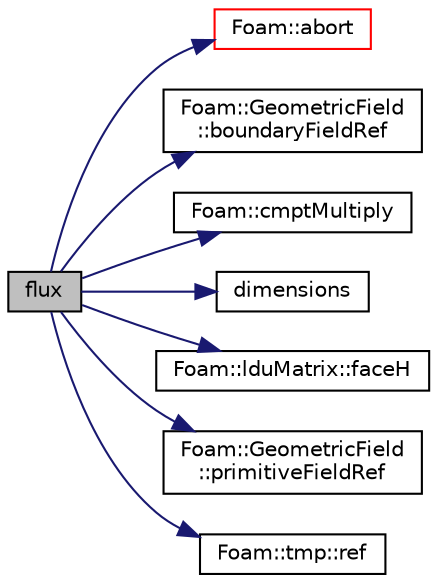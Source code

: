 digraph "flux"
{
  bgcolor="transparent";
  edge [fontname="Helvetica",fontsize="10",labelfontname="Helvetica",labelfontsize="10"];
  node [fontname="Helvetica",fontsize="10",shape=record];
  rankdir="LR";
  Node6082 [label="flux",height=0.2,width=0.4,color="black", fillcolor="grey75", style="filled", fontcolor="black"];
  Node6082 -> Node6083 [color="midnightblue",fontsize="10",style="solid",fontname="Helvetica"];
  Node6083 [label="Foam::abort",height=0.2,width=0.4,color="red",URL="$a21851.html#a447107a607d03e417307c203fa5fb44b"];
  Node6082 -> Node6128 [color="midnightblue",fontsize="10",style="solid",fontname="Helvetica"];
  Node6128 [label="Foam::GeometricField\l::boundaryFieldRef",height=0.2,width=0.4,color="black",URL="$a23249.html#af3831c9fea9f6ae7532a6d57cc67c959",tooltip="Return a reference to the boundary field. "];
  Node6082 -> Node6129 [color="midnightblue",fontsize="10",style="solid",fontname="Helvetica"];
  Node6129 [label="Foam::cmptMultiply",height=0.2,width=0.4,color="black",URL="$a21851.html#aa9d8965aaebcf396a2acfeed4942976b"];
  Node6082 -> Node6130 [color="midnightblue",fontsize="10",style="solid",fontname="Helvetica"];
  Node6130 [label="dimensions",height=0.2,width=0.4,color="black",URL="$a23173.html#ae432f961c8f2aeef6aa64fbbed5e70ea"];
  Node6082 -> Node6131 [color="midnightblue",fontsize="10",style="solid",fontname="Helvetica"];
  Node6131 [label="Foam::lduMatrix::faceH",height=0.2,width=0.4,color="black",URL="$a27929.html#a09e11295c8834fcc5f210000b9c43c41"];
  Node6082 -> Node6132 [color="midnightblue",fontsize="10",style="solid",fontname="Helvetica"];
  Node6132 [label="Foam::GeometricField\l::primitiveFieldRef",height=0.2,width=0.4,color="black",URL="$a23249.html#a1c19f056796aa3c294dccefee1f7d26d",tooltip="Return a reference to the internal field. "];
  Node6082 -> Node6133 [color="midnightblue",fontsize="10",style="solid",fontname="Helvetica"];
  Node6133 [label="Foam::tmp::ref",height=0.2,width=0.4,color="black",URL="$a27077.html#aeaf81e641282874cef07f5b808efc83b",tooltip="Return non-const reference or generate a fatal error. "];
}
